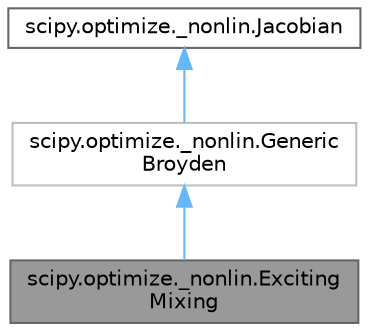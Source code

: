 digraph "scipy.optimize._nonlin.ExcitingMixing"
{
 // LATEX_PDF_SIZE
  bgcolor="transparent";
  edge [fontname=Helvetica,fontsize=10,labelfontname=Helvetica,labelfontsize=10];
  node [fontname=Helvetica,fontsize=10,shape=box,height=0.2,width=0.4];
  Node1 [id="Node000001",label="scipy.optimize._nonlin.Exciting\lMixing",height=0.2,width=0.4,color="gray40", fillcolor="grey60", style="filled", fontcolor="black",tooltip=" "];
  Node2 -> Node1 [id="edge3_Node000001_Node000002",dir="back",color="steelblue1",style="solid",tooltip=" "];
  Node2 [id="Node000002",label="scipy.optimize._nonlin.Generic\lBroyden",height=0.2,width=0.4,color="grey75", fillcolor="white", style="filled",URL="$dd/d6a/classscipy_1_1optimize_1_1__nonlin_1_1GenericBroyden.html",tooltip=" "];
  Node3 -> Node2 [id="edge4_Node000002_Node000003",dir="back",color="steelblue1",style="solid",tooltip=" "];
  Node3 [id="Node000003",label="scipy.optimize._nonlin.Jacobian",height=0.2,width=0.4,color="gray40", fillcolor="white", style="filled",URL="$d2/d5e/classscipy_1_1optimize_1_1__nonlin_1_1Jacobian.html",tooltip=" "];
}
